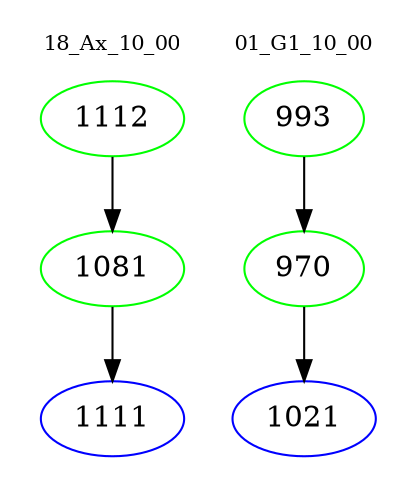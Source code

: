 digraph{
subgraph cluster_0 {
color = white
label = "18_Ax_10_00";
fontsize=10;
T0_1112 [label="1112", color="green"]
T0_1112 -> T0_1081 [color="black"]
T0_1081 [label="1081", color="green"]
T0_1081 -> T0_1111 [color="black"]
T0_1111 [label="1111", color="blue"]
}
subgraph cluster_1 {
color = white
label = "01_G1_10_00";
fontsize=10;
T1_993 [label="993", color="green"]
T1_993 -> T1_970 [color="black"]
T1_970 [label="970", color="green"]
T1_970 -> T1_1021 [color="black"]
T1_1021 [label="1021", color="blue"]
}
}
